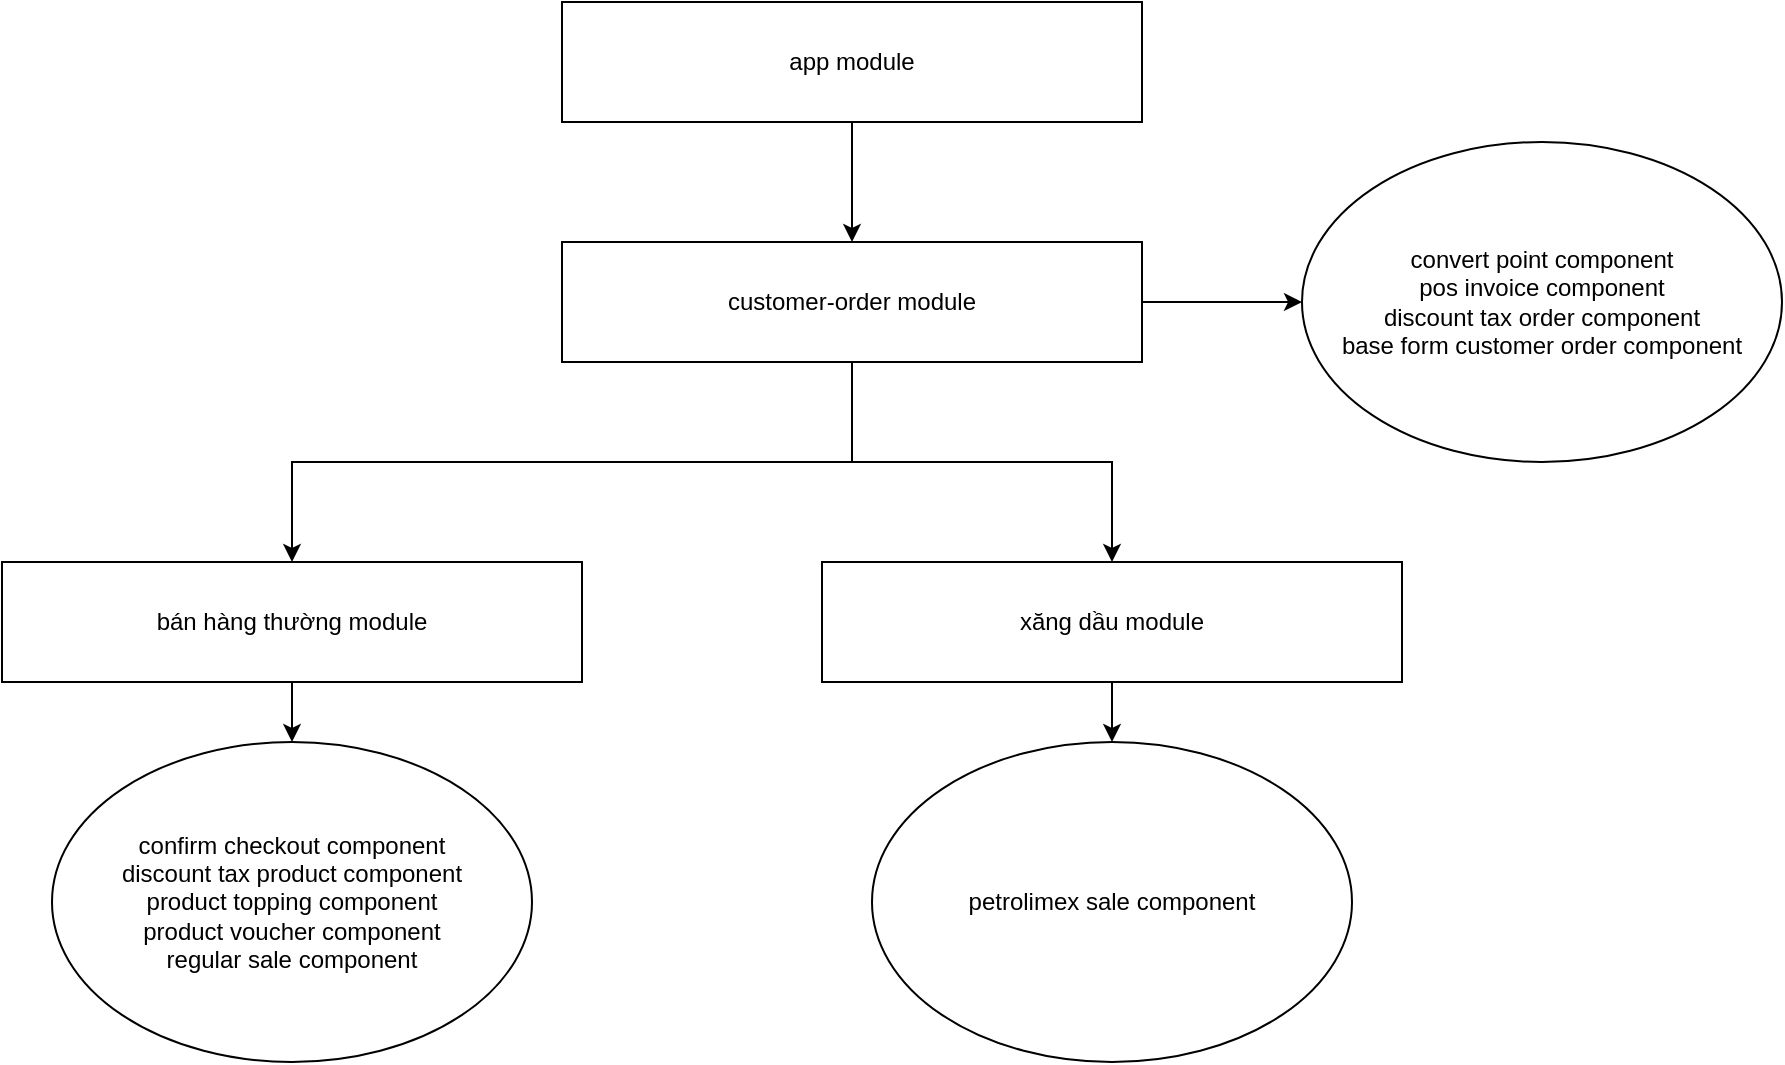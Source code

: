 <mxfile version="23.0.1" type="github">
  <diagram name="Page-1" id="W6BpzEv16MAJhRhaiUyZ">
    <mxGraphModel dx="2359" dy="808" grid="1" gridSize="10" guides="1" tooltips="1" connect="1" arrows="1" fold="1" page="1" pageScale="1" pageWidth="850" pageHeight="1100" math="0" shadow="0">
      <root>
        <mxCell id="0" />
        <mxCell id="1" parent="0" />
        <mxCell id="hlf8Bue14rJlYk9naQkS-5" style="edgeStyle=orthogonalEdgeStyle;rounded=0;orthogonalLoop=1;jettySize=auto;html=1;exitX=0.5;exitY=1;exitDx=0;exitDy=0;entryX=0.5;entryY=0;entryDx=0;entryDy=0;" edge="1" parent="1" source="hlf8Bue14rJlYk9naQkS-1" target="hlf8Bue14rJlYk9naQkS-3">
          <mxGeometry relative="1" as="geometry" />
        </mxCell>
        <mxCell id="hlf8Bue14rJlYk9naQkS-1" value="app module" style="rounded=0;whiteSpace=wrap;html=1;" vertex="1" parent="1">
          <mxGeometry x="210" y="150" width="290" height="60" as="geometry" />
        </mxCell>
        <mxCell id="hlf8Bue14rJlYk9naQkS-3" value="customer-order module" style="rounded=0;whiteSpace=wrap;html=1;" vertex="1" parent="1">
          <mxGeometry x="210" y="270" width="290" height="60" as="geometry" />
        </mxCell>
        <mxCell id="hlf8Bue14rJlYk9naQkS-7" value="convert point component&lt;br&gt;pos invoice component&lt;br&gt;discount tax order component&lt;br&gt;base form customer order component" style="ellipse;whiteSpace=wrap;html=1;" vertex="1" parent="1">
          <mxGeometry x="580" y="220" width="240" height="160" as="geometry" />
        </mxCell>
        <mxCell id="hlf8Bue14rJlYk9naQkS-10" style="edgeStyle=orthogonalEdgeStyle;rounded=0;orthogonalLoop=1;jettySize=auto;html=1;" edge="1" parent="1" source="hlf8Bue14rJlYk9naQkS-8" target="hlf8Bue14rJlYk9naQkS-7">
          <mxGeometry relative="1" as="geometry" />
        </mxCell>
        <mxCell id="hlf8Bue14rJlYk9naQkS-12" style="edgeStyle=orthogonalEdgeStyle;rounded=0;orthogonalLoop=1;jettySize=auto;html=1;entryX=0.5;entryY=0;entryDx=0;entryDy=0;" edge="1" parent="1" source="hlf8Bue14rJlYk9naQkS-8" target="hlf8Bue14rJlYk9naQkS-11">
          <mxGeometry relative="1" as="geometry" />
        </mxCell>
        <mxCell id="hlf8Bue14rJlYk9naQkS-14" style="edgeStyle=orthogonalEdgeStyle;rounded=0;orthogonalLoop=1;jettySize=auto;html=1;" edge="1" parent="1" source="hlf8Bue14rJlYk9naQkS-8" target="hlf8Bue14rJlYk9naQkS-13">
          <mxGeometry relative="1" as="geometry" />
        </mxCell>
        <mxCell id="hlf8Bue14rJlYk9naQkS-8" value="customer-order module" style="rounded=0;whiteSpace=wrap;html=1;" vertex="1" parent="1">
          <mxGeometry x="210" y="270" width="290" height="60" as="geometry" />
        </mxCell>
        <mxCell id="hlf8Bue14rJlYk9naQkS-16" style="edgeStyle=orthogonalEdgeStyle;rounded=0;orthogonalLoop=1;jettySize=auto;html=1;entryX=0.5;entryY=0;entryDx=0;entryDy=0;" edge="1" parent="1" source="hlf8Bue14rJlYk9naQkS-11" target="hlf8Bue14rJlYk9naQkS-15">
          <mxGeometry relative="1" as="geometry" />
        </mxCell>
        <mxCell id="hlf8Bue14rJlYk9naQkS-11" value="bán hàng thường module" style="rounded=0;whiteSpace=wrap;html=1;" vertex="1" parent="1">
          <mxGeometry x="-70" y="430" width="290" height="60" as="geometry" />
        </mxCell>
        <mxCell id="hlf8Bue14rJlYk9naQkS-18" style="edgeStyle=orthogonalEdgeStyle;rounded=0;orthogonalLoop=1;jettySize=auto;html=1;entryX=0.5;entryY=0;entryDx=0;entryDy=0;" edge="1" parent="1" source="hlf8Bue14rJlYk9naQkS-13" target="hlf8Bue14rJlYk9naQkS-17">
          <mxGeometry relative="1" as="geometry" />
        </mxCell>
        <mxCell id="hlf8Bue14rJlYk9naQkS-13" value="xăng dầu module" style="rounded=0;whiteSpace=wrap;html=1;" vertex="1" parent="1">
          <mxGeometry x="340" y="430" width="290" height="60" as="geometry" />
        </mxCell>
        <mxCell id="hlf8Bue14rJlYk9naQkS-15" value="confirm checkout component&lt;br&gt;discount tax product component&lt;br&gt;product topping component&lt;br&gt;product voucher component&lt;br&gt;regular sale component" style="ellipse;whiteSpace=wrap;html=1;" vertex="1" parent="1">
          <mxGeometry x="-45" y="520" width="240" height="160" as="geometry" />
        </mxCell>
        <mxCell id="hlf8Bue14rJlYk9naQkS-17" value="petrolimex sale component" style="ellipse;whiteSpace=wrap;html=1;" vertex="1" parent="1">
          <mxGeometry x="365" y="520" width="240" height="160" as="geometry" />
        </mxCell>
      </root>
    </mxGraphModel>
  </diagram>
</mxfile>
